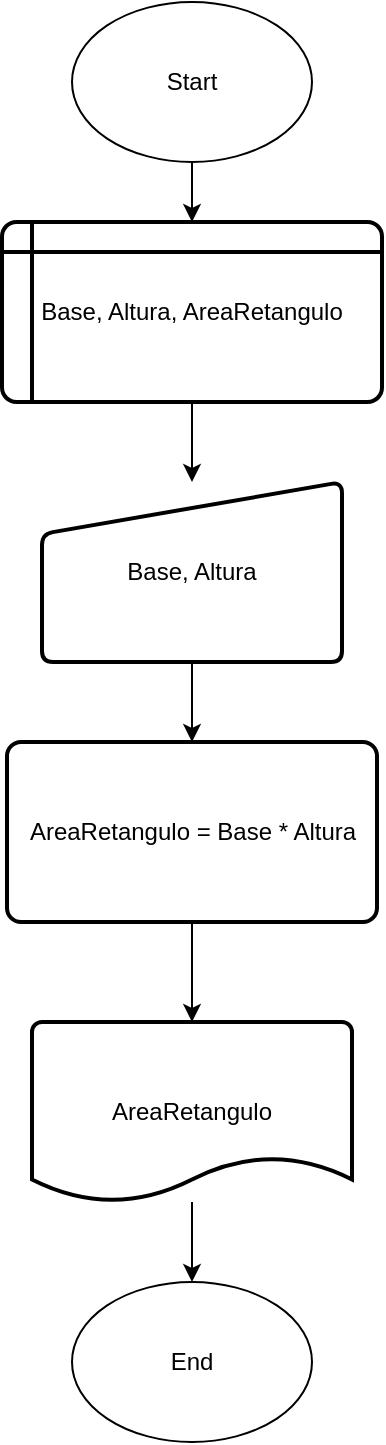 <mxfile version="13.6.5" type="github">
  <diagram id="L6fblbG9DiTulhwC5wjb" name="Page-1">
    <mxGraphModel dx="1381" dy="764" grid="1" gridSize="10" guides="1" tooltips="1" connect="1" arrows="1" fold="1" page="1" pageScale="1" pageWidth="827" pageHeight="1169" math="0" shadow="0">
      <root>
        <mxCell id="0" />
        <mxCell id="1" parent="0" />
        <mxCell id="1rUFXbjuSTHaP4yUmWxL-8" style="edgeStyle=orthogonalEdgeStyle;rounded=0;orthogonalLoop=1;jettySize=auto;html=1;exitX=0.5;exitY=1;exitDx=0;exitDy=0;entryX=0.5;entryY=0;entryDx=0;entryDy=0;" edge="1" parent="1" source="1rUFXbjuSTHaP4yUmWxL-1" target="1rUFXbjuSTHaP4yUmWxL-2">
          <mxGeometry relative="1" as="geometry" />
        </mxCell>
        <mxCell id="1rUFXbjuSTHaP4yUmWxL-1" value="Start" style="ellipse;whiteSpace=wrap;html=1;" vertex="1" parent="1">
          <mxGeometry x="80" y="40" width="120" height="80" as="geometry" />
        </mxCell>
        <mxCell id="1rUFXbjuSTHaP4yUmWxL-9" style="edgeStyle=orthogonalEdgeStyle;rounded=0;orthogonalLoop=1;jettySize=auto;html=1;exitX=0.5;exitY=1;exitDx=0;exitDy=0;entryX=0.5;entryY=0;entryDx=0;entryDy=0;" edge="1" parent="1" source="1rUFXbjuSTHaP4yUmWxL-2" target="1rUFXbjuSTHaP4yUmWxL-4">
          <mxGeometry relative="1" as="geometry" />
        </mxCell>
        <mxCell id="1rUFXbjuSTHaP4yUmWxL-2" value="Base, Altura, AreaRetangulo" style="shape=internalStorage;whiteSpace=wrap;html=1;dx=15;dy=15;rounded=1;arcSize=8;strokeWidth=2;" vertex="1" parent="1">
          <mxGeometry x="45" y="150" width="190" height="90" as="geometry" />
        </mxCell>
        <mxCell id="1rUFXbjuSTHaP4yUmWxL-11" style="edgeStyle=orthogonalEdgeStyle;rounded=0;orthogonalLoop=1;jettySize=auto;html=1;exitX=0.5;exitY=1;exitDx=0;exitDy=0;entryX=0.5;entryY=0;entryDx=0;entryDy=0;entryPerimeter=0;" edge="1" parent="1" source="1rUFXbjuSTHaP4yUmWxL-3" target="1rUFXbjuSTHaP4yUmWxL-6">
          <mxGeometry relative="1" as="geometry" />
        </mxCell>
        <mxCell id="1rUFXbjuSTHaP4yUmWxL-3" value="AreaRetangulo = Base * Altura" style="rounded=1;whiteSpace=wrap;html=1;absoluteArcSize=1;arcSize=14;strokeWidth=2;" vertex="1" parent="1">
          <mxGeometry x="47.5" y="410" width="185" height="90" as="geometry" />
        </mxCell>
        <mxCell id="1rUFXbjuSTHaP4yUmWxL-10" style="edgeStyle=orthogonalEdgeStyle;rounded=0;orthogonalLoop=1;jettySize=auto;html=1;exitX=0.5;exitY=1;exitDx=0;exitDy=0;entryX=0.5;entryY=0;entryDx=0;entryDy=0;" edge="1" parent="1" source="1rUFXbjuSTHaP4yUmWxL-4" target="1rUFXbjuSTHaP4yUmWxL-3">
          <mxGeometry relative="1" as="geometry" />
        </mxCell>
        <mxCell id="1rUFXbjuSTHaP4yUmWxL-4" value="Base, Altura" style="html=1;strokeWidth=2;shape=manualInput;whiteSpace=wrap;rounded=1;size=26;arcSize=11;" vertex="1" parent="1">
          <mxGeometry x="65" y="280" width="150" height="90" as="geometry" />
        </mxCell>
        <mxCell id="1rUFXbjuSTHaP4yUmWxL-6" value="AreaRetangulo" style="strokeWidth=2;html=1;shape=mxgraph.flowchart.document2;whiteSpace=wrap;size=0.25;" vertex="1" parent="1">
          <mxGeometry x="60" y="550" width="160" height="90" as="geometry" />
        </mxCell>
        <mxCell id="1rUFXbjuSTHaP4yUmWxL-7" value="End" style="ellipse;whiteSpace=wrap;html=1;" vertex="1" parent="1">
          <mxGeometry x="80" y="680" width="120" height="80" as="geometry" />
        </mxCell>
        <mxCell id="1rUFXbjuSTHaP4yUmWxL-12" value="" style="endArrow=classic;html=1;entryX=0.5;entryY=0;entryDx=0;entryDy=0;" edge="1" parent="1" source="1rUFXbjuSTHaP4yUmWxL-6" target="1rUFXbjuSTHaP4yUmWxL-7">
          <mxGeometry width="50" height="50" relative="1" as="geometry">
            <mxPoint x="390" y="420" as="sourcePoint" />
            <mxPoint x="440" y="370" as="targetPoint" />
          </mxGeometry>
        </mxCell>
      </root>
    </mxGraphModel>
  </diagram>
</mxfile>
